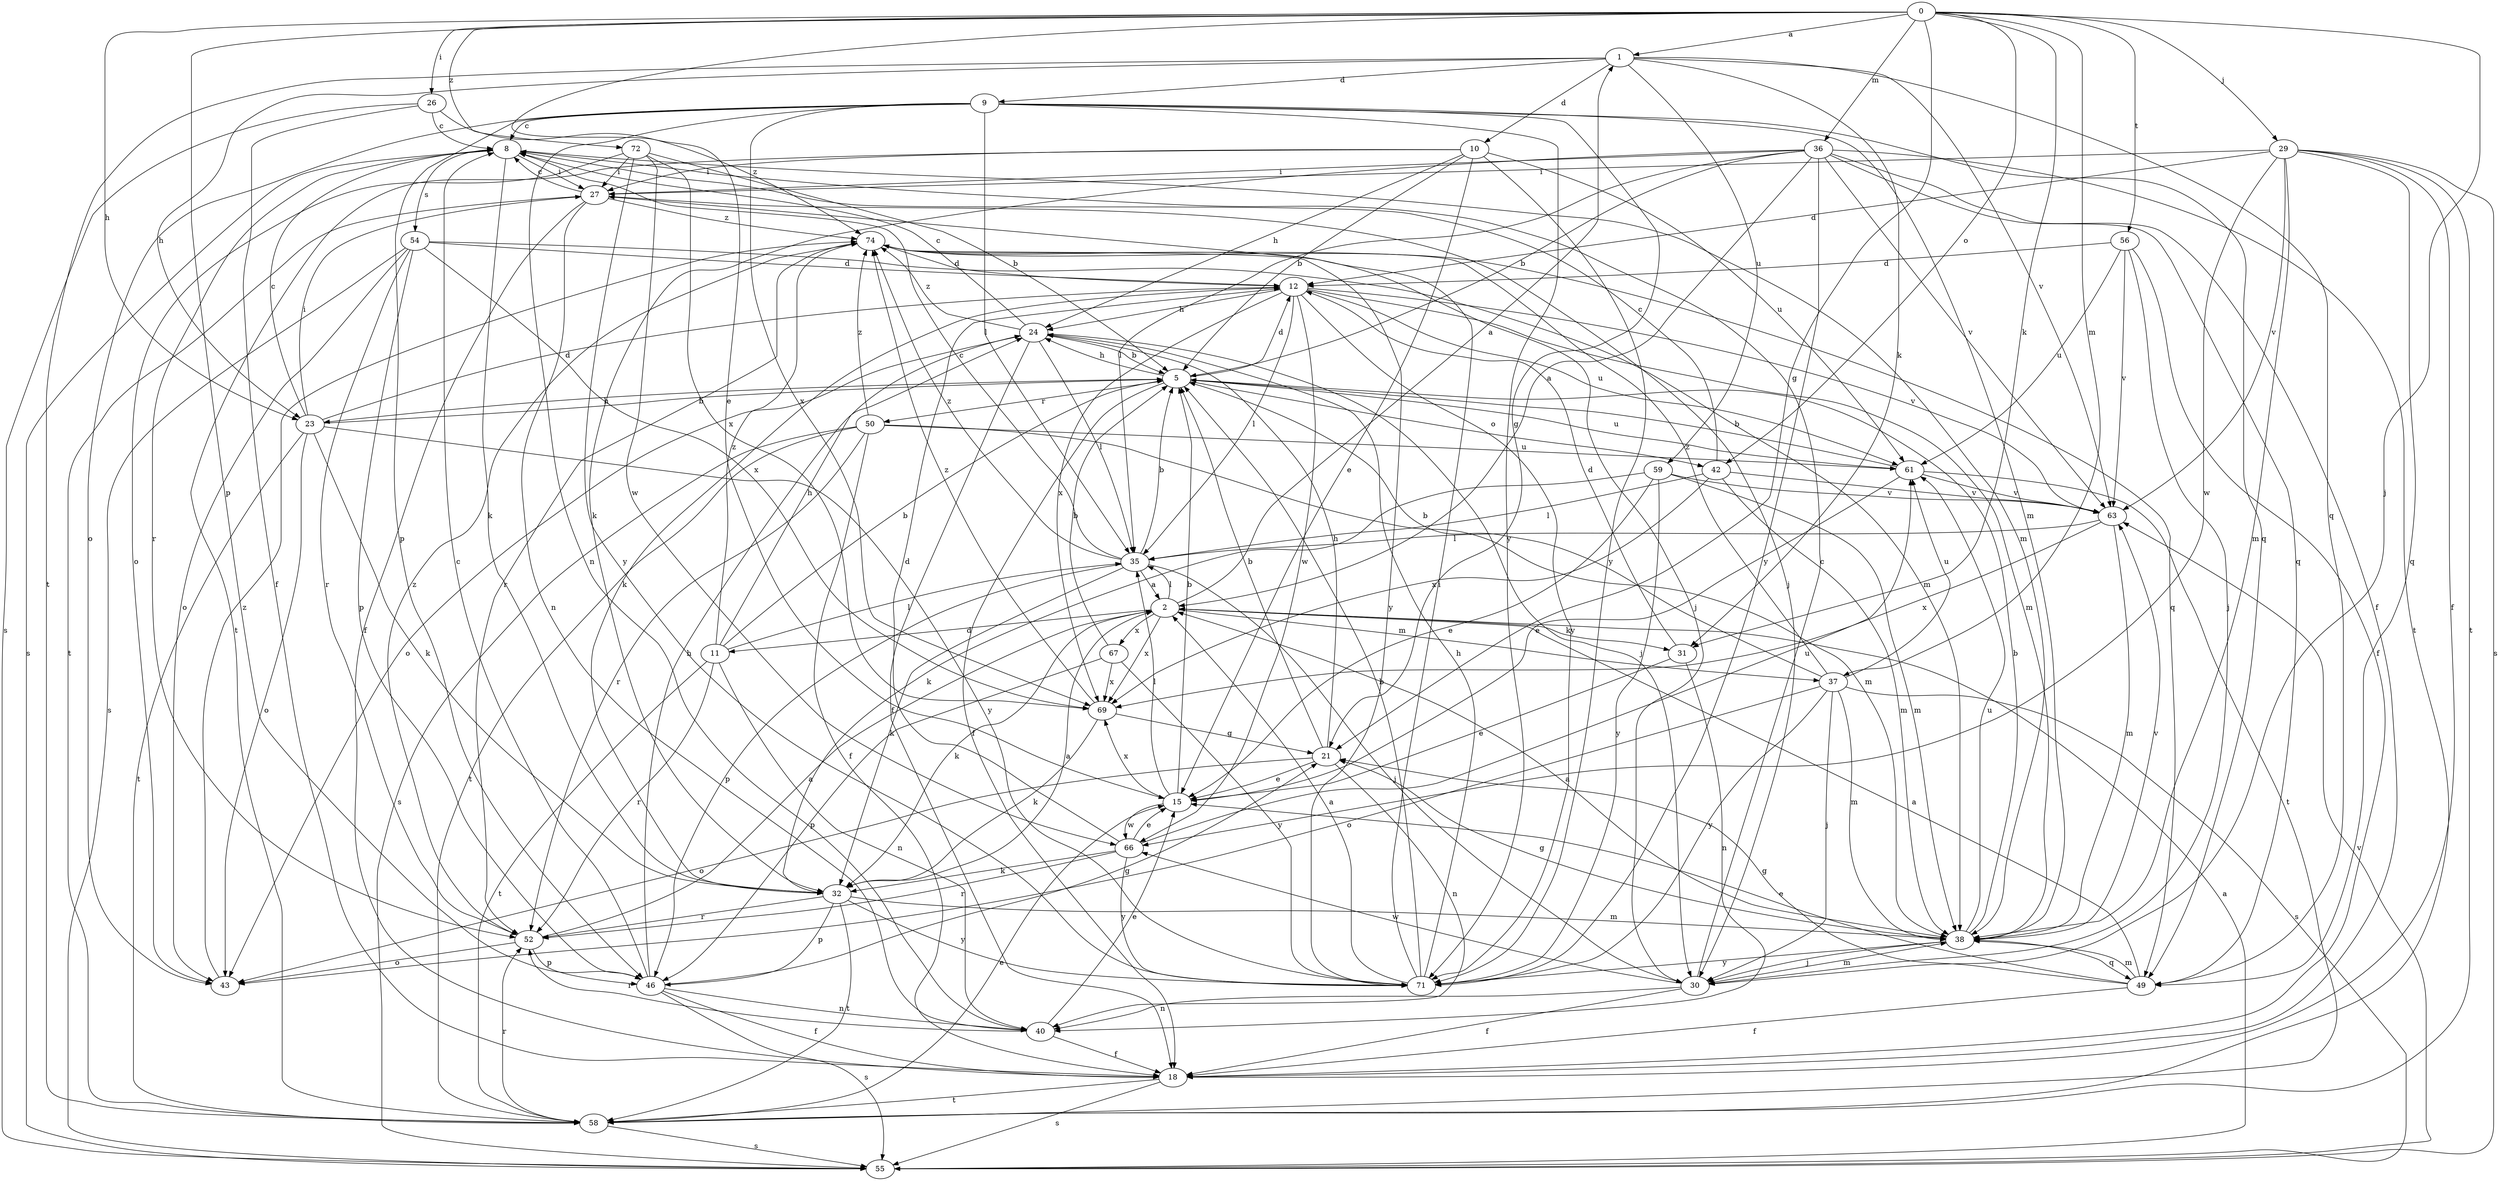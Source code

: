 strict digraph  {
0;
1;
2;
5;
8;
9;
10;
11;
12;
15;
18;
21;
23;
24;
26;
27;
29;
30;
31;
32;
35;
36;
37;
38;
40;
42;
43;
46;
49;
50;
52;
54;
55;
56;
58;
59;
61;
63;
66;
67;
69;
71;
72;
74;
0 -> 1  [label=a];
0 -> 15  [label=e];
0 -> 21  [label=g];
0 -> 23  [label=h];
0 -> 26  [label=i];
0 -> 29  [label=j];
0 -> 30  [label=j];
0 -> 31  [label=k];
0 -> 36  [label=m];
0 -> 37  [label=m];
0 -> 42  [label=o];
0 -> 46  [label=p];
0 -> 56  [label=t];
0 -> 72  [label=z];
1 -> 9  [label=d];
1 -> 10  [label=d];
1 -> 23  [label=h];
1 -> 31  [label=k];
1 -> 49  [label=q];
1 -> 58  [label=t];
1 -> 59  [label=u];
1 -> 63  [label=v];
2 -> 1  [label=a];
2 -> 11  [label=d];
2 -> 31  [label=k];
2 -> 32  [label=k];
2 -> 35  [label=l];
2 -> 37  [label=m];
2 -> 67  [label=x];
2 -> 69  [label=x];
5 -> 12  [label=d];
5 -> 18  [label=f];
5 -> 23  [label=h];
5 -> 24  [label=h];
5 -> 42  [label=o];
5 -> 50  [label=r];
5 -> 61  [label=u];
8 -> 27  [label=i];
8 -> 32  [label=k];
8 -> 38  [label=m];
8 -> 52  [label=r];
8 -> 54  [label=s];
8 -> 55  [label=s];
9 -> 8  [label=c];
9 -> 21  [label=g];
9 -> 35  [label=l];
9 -> 38  [label=m];
9 -> 40  [label=n];
9 -> 43  [label=o];
9 -> 46  [label=p];
9 -> 49  [label=q];
9 -> 69  [label=x];
9 -> 71  [label=y];
10 -> 5  [label=b];
10 -> 15  [label=e];
10 -> 24  [label=h];
10 -> 27  [label=i];
10 -> 58  [label=t];
10 -> 61  [label=u];
10 -> 71  [label=y];
11 -> 5  [label=b];
11 -> 24  [label=h];
11 -> 35  [label=l];
11 -> 40  [label=n];
11 -> 52  [label=r];
11 -> 58  [label=t];
11 -> 74  [label=z];
12 -> 24  [label=h];
12 -> 32  [label=k];
12 -> 35  [label=l];
12 -> 38  [label=m];
12 -> 61  [label=u];
12 -> 63  [label=v];
12 -> 66  [label=w];
12 -> 69  [label=x];
12 -> 71  [label=y];
15 -> 5  [label=b];
15 -> 35  [label=l];
15 -> 66  [label=w];
15 -> 69  [label=x];
18 -> 55  [label=s];
18 -> 58  [label=t];
21 -> 5  [label=b];
21 -> 15  [label=e];
21 -> 24  [label=h];
21 -> 40  [label=n];
21 -> 43  [label=o];
23 -> 5  [label=b];
23 -> 8  [label=c];
23 -> 12  [label=d];
23 -> 27  [label=i];
23 -> 32  [label=k];
23 -> 43  [label=o];
23 -> 58  [label=t];
23 -> 71  [label=y];
24 -> 5  [label=b];
24 -> 8  [label=c];
24 -> 18  [label=f];
24 -> 30  [label=j];
24 -> 35  [label=l];
24 -> 43  [label=o];
24 -> 74  [label=z];
26 -> 8  [label=c];
26 -> 18  [label=f];
26 -> 55  [label=s];
26 -> 74  [label=z];
27 -> 8  [label=c];
27 -> 18  [label=f];
27 -> 30  [label=j];
27 -> 40  [label=n];
27 -> 58  [label=t];
27 -> 74  [label=z];
29 -> 12  [label=d];
29 -> 18  [label=f];
29 -> 27  [label=i];
29 -> 38  [label=m];
29 -> 49  [label=q];
29 -> 55  [label=s];
29 -> 58  [label=t];
29 -> 63  [label=v];
29 -> 66  [label=w];
30 -> 8  [label=c];
30 -> 18  [label=f];
30 -> 38  [label=m];
30 -> 40  [label=n];
30 -> 66  [label=w];
31 -> 12  [label=d];
31 -> 15  [label=e];
31 -> 40  [label=n];
32 -> 2  [label=a];
32 -> 38  [label=m];
32 -> 46  [label=p];
32 -> 52  [label=r];
32 -> 58  [label=t];
32 -> 71  [label=y];
35 -> 2  [label=a];
35 -> 5  [label=b];
35 -> 8  [label=c];
35 -> 30  [label=j];
35 -> 32  [label=k];
35 -> 46  [label=p];
35 -> 74  [label=z];
36 -> 2  [label=a];
36 -> 5  [label=b];
36 -> 18  [label=f];
36 -> 27  [label=i];
36 -> 32  [label=k];
36 -> 35  [label=l];
36 -> 49  [label=q];
36 -> 58  [label=t];
36 -> 63  [label=v];
36 -> 71  [label=y];
37 -> 5  [label=b];
37 -> 30  [label=j];
37 -> 38  [label=m];
37 -> 43  [label=o];
37 -> 55  [label=s];
37 -> 61  [label=u];
37 -> 71  [label=y];
37 -> 74  [label=z];
38 -> 2  [label=a];
38 -> 5  [label=b];
38 -> 21  [label=g];
38 -> 30  [label=j];
38 -> 49  [label=q];
38 -> 61  [label=u];
38 -> 63  [label=v];
38 -> 71  [label=y];
40 -> 15  [label=e];
40 -> 18  [label=f];
40 -> 52  [label=r];
42 -> 8  [label=c];
42 -> 35  [label=l];
42 -> 38  [label=m];
42 -> 63  [label=v];
42 -> 69  [label=x];
43 -> 74  [label=z];
46 -> 8  [label=c];
46 -> 18  [label=f];
46 -> 21  [label=g];
46 -> 24  [label=h];
46 -> 40  [label=n];
46 -> 55  [label=s];
49 -> 2  [label=a];
49 -> 15  [label=e];
49 -> 18  [label=f];
49 -> 21  [label=g];
49 -> 38  [label=m];
50 -> 18  [label=f];
50 -> 38  [label=m];
50 -> 52  [label=r];
50 -> 55  [label=s];
50 -> 58  [label=t];
50 -> 61  [label=u];
50 -> 74  [label=z];
52 -> 2  [label=a];
52 -> 43  [label=o];
52 -> 46  [label=p];
52 -> 74  [label=z];
54 -> 12  [label=d];
54 -> 38  [label=m];
54 -> 43  [label=o];
54 -> 46  [label=p];
54 -> 52  [label=r];
54 -> 55  [label=s];
54 -> 69  [label=x];
55 -> 2  [label=a];
55 -> 63  [label=v];
56 -> 12  [label=d];
56 -> 18  [label=f];
56 -> 30  [label=j];
56 -> 61  [label=u];
56 -> 63  [label=v];
58 -> 15  [label=e];
58 -> 52  [label=r];
58 -> 55  [label=s];
59 -> 15  [label=e];
59 -> 32  [label=k];
59 -> 38  [label=m];
59 -> 63  [label=v];
59 -> 71  [label=y];
61 -> 5  [label=b];
61 -> 15  [label=e];
61 -> 58  [label=t];
61 -> 63  [label=v];
63 -> 35  [label=l];
63 -> 38  [label=m];
63 -> 69  [label=x];
66 -> 12  [label=d];
66 -> 15  [label=e];
66 -> 32  [label=k];
66 -> 52  [label=r];
66 -> 61  [label=u];
66 -> 71  [label=y];
67 -> 5  [label=b];
67 -> 46  [label=p];
67 -> 69  [label=x];
67 -> 71  [label=y];
69 -> 21  [label=g];
69 -> 32  [label=k];
69 -> 74  [label=z];
71 -> 2  [label=a];
71 -> 5  [label=b];
71 -> 24  [label=h];
71 -> 27  [label=i];
72 -> 5  [label=b];
72 -> 27  [label=i];
72 -> 43  [label=o];
72 -> 66  [label=w];
72 -> 69  [label=x];
72 -> 71  [label=y];
74 -> 12  [label=d];
74 -> 30  [label=j];
74 -> 49  [label=q];
74 -> 52  [label=r];
74 -> 71  [label=y];
}
